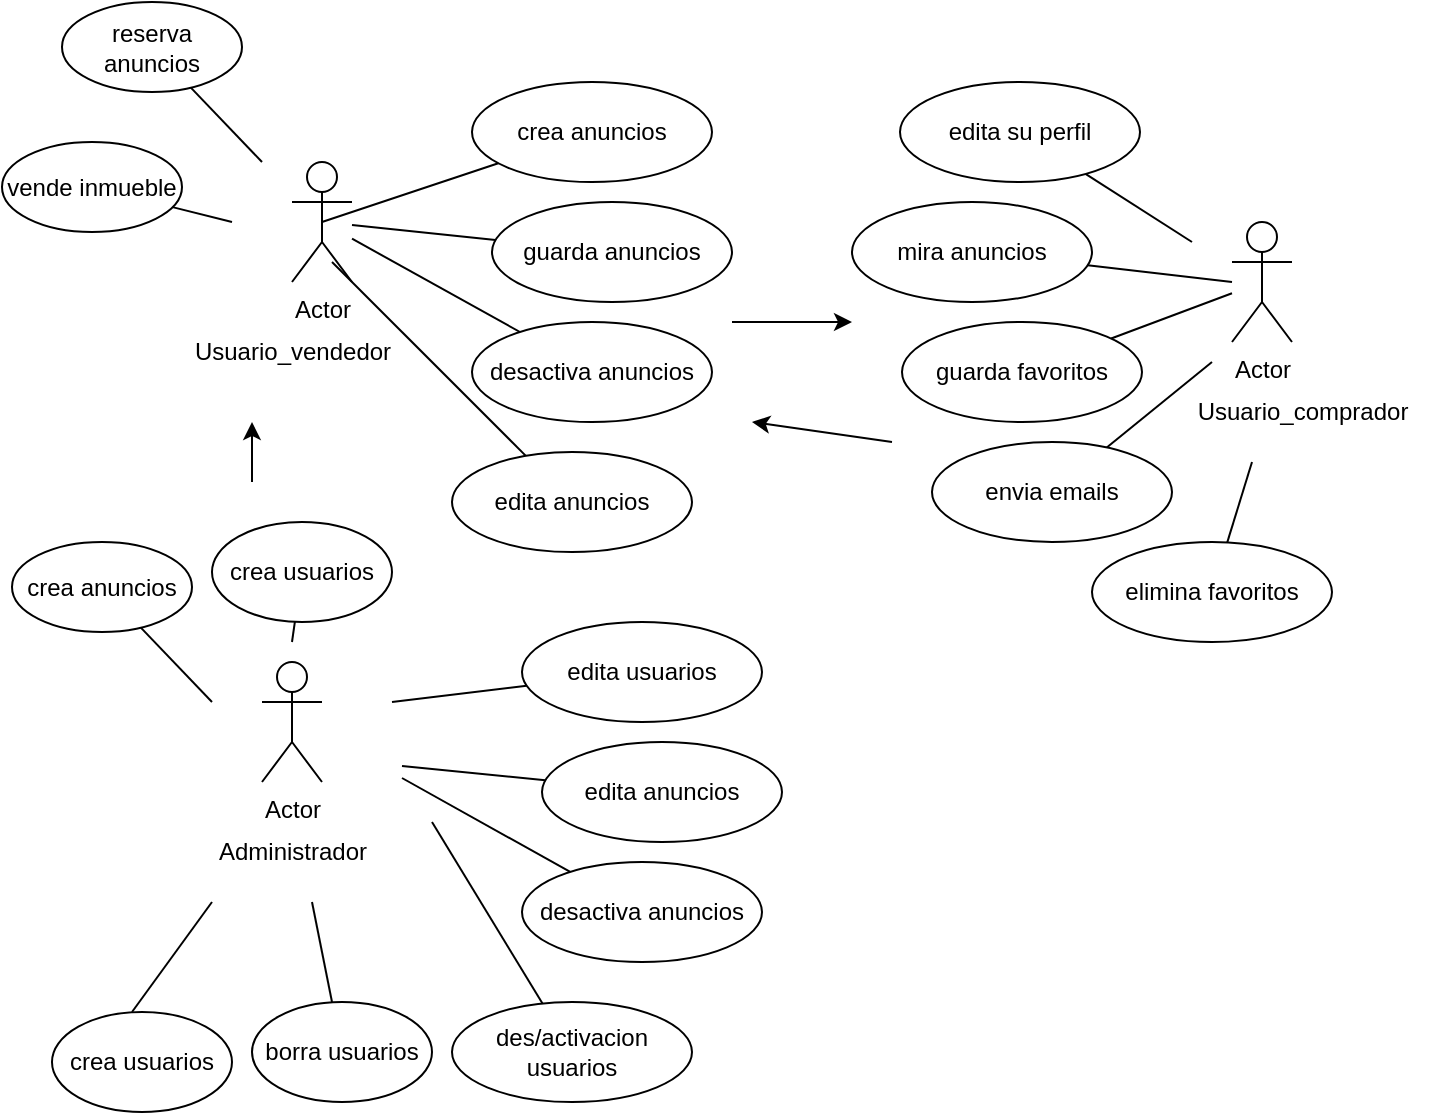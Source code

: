 <mxfile version="25.0.2">
  <diagram name="Página-1" id="gYQ1HZcJavZhrJtzkpCB">
    <mxGraphModel dx="1290" dy="621" grid="1" gridSize="10" guides="1" tooltips="1" connect="1" arrows="1" fold="1" page="1" pageScale="1" pageWidth="827" pageHeight="1169" math="0" shadow="0">
      <root>
        <mxCell id="0" />
        <mxCell id="1" parent="0" />
        <mxCell id="0VuUMqrewI8_WAnKQ9cv-1" value="Actor" style="shape=umlActor;verticalLabelPosition=bottom;verticalAlign=top;html=1;outlineConnect=0;" vertex="1" parent="1">
          <mxGeometry x="150" y="210" width="30" height="60" as="geometry" />
        </mxCell>
        <mxCell id="0VuUMqrewI8_WAnKQ9cv-2" value="" style="endArrow=none;html=1;rounded=0;exitX=0.5;exitY=0.5;exitDx=0;exitDy=0;exitPerimeter=0;" edge="1" parent="1" source="0VuUMqrewI8_WAnKQ9cv-1" target="0VuUMqrewI8_WAnKQ9cv-3">
          <mxGeometry width="50" height="50" relative="1" as="geometry">
            <mxPoint x="200" y="240" as="sourcePoint" />
            <mxPoint x="290" y="210" as="targetPoint" />
          </mxGeometry>
        </mxCell>
        <mxCell id="0VuUMqrewI8_WAnKQ9cv-3" value="crea anuncios" style="ellipse;whiteSpace=wrap;html=1;" vertex="1" parent="1">
          <mxGeometry x="240" y="170" width="120" height="50" as="geometry" />
        </mxCell>
        <mxCell id="0VuUMqrewI8_WAnKQ9cv-6" value="" style="endArrow=none;html=1;rounded=0;" edge="1" parent="1" target="0VuUMqrewI8_WAnKQ9cv-7" source="0VuUMqrewI8_WAnKQ9cv-1">
          <mxGeometry width="50" height="50" relative="1" as="geometry">
            <mxPoint x="210" y="250" as="sourcePoint" />
            <mxPoint x="300" y="220" as="targetPoint" />
          </mxGeometry>
        </mxCell>
        <mxCell id="0VuUMqrewI8_WAnKQ9cv-7" value="guarda anuncios" style="ellipse;whiteSpace=wrap;html=1;" vertex="1" parent="1">
          <mxGeometry x="250" y="230" width="120" height="50" as="geometry" />
        </mxCell>
        <mxCell id="0VuUMqrewI8_WAnKQ9cv-8" value="" style="endArrow=none;html=1;rounded=0;" edge="1" parent="1" target="0VuUMqrewI8_WAnKQ9cv-9" source="0VuUMqrewI8_WAnKQ9cv-1">
          <mxGeometry width="50" height="50" relative="1" as="geometry">
            <mxPoint x="214" y="350" as="sourcePoint" />
            <mxPoint x="304" y="320" as="targetPoint" />
          </mxGeometry>
        </mxCell>
        <mxCell id="0VuUMqrewI8_WAnKQ9cv-9" value="desactiva anuncios" style="ellipse;whiteSpace=wrap;html=1;" vertex="1" parent="1">
          <mxGeometry x="240" y="290" width="120" height="50" as="geometry" />
        </mxCell>
        <mxCell id="0VuUMqrewI8_WAnKQ9cv-10" value="" style="endArrow=none;html=1;rounded=0;" edge="1" parent="1" target="0VuUMqrewI8_WAnKQ9cv-11">
          <mxGeometry width="50" height="50" relative="1" as="geometry">
            <mxPoint x="170" y="260" as="sourcePoint" />
            <mxPoint x="270" y="365" as="targetPoint" />
          </mxGeometry>
        </mxCell>
        <mxCell id="0VuUMqrewI8_WAnKQ9cv-11" value="edita anuncios" style="ellipse;whiteSpace=wrap;html=1;" vertex="1" parent="1">
          <mxGeometry x="230" y="355" width="120" height="50" as="geometry" />
        </mxCell>
        <mxCell id="0VuUMqrewI8_WAnKQ9cv-12" value="Usuario_vendedor" style="text;html=1;align=center;verticalAlign=middle;resizable=0;points=[];autosize=1;strokeColor=none;fillColor=none;" vertex="1" parent="1">
          <mxGeometry x="90" y="290" width="120" height="30" as="geometry" />
        </mxCell>
        <mxCell id="0VuUMqrewI8_WAnKQ9cv-13" value="Actor" style="shape=umlActor;verticalLabelPosition=bottom;verticalAlign=top;html=1;outlineConnect=0;" vertex="1" parent="1">
          <mxGeometry x="620" y="240" width="30" height="60" as="geometry" />
        </mxCell>
        <mxCell id="0VuUMqrewI8_WAnKQ9cv-14" value="" style="endArrow=none;html=1;rounded=0;" edge="1" parent="1" target="0VuUMqrewI8_WAnKQ9cv-15">
          <mxGeometry width="50" height="50" relative="1" as="geometry">
            <mxPoint x="620" y="270" as="sourcePoint" />
            <mxPoint x="470" y="240" as="targetPoint" />
          </mxGeometry>
        </mxCell>
        <mxCell id="0VuUMqrewI8_WAnKQ9cv-15" value="mira anuncios" style="ellipse;whiteSpace=wrap;html=1;" vertex="1" parent="1">
          <mxGeometry x="430" y="230" width="120" height="50" as="geometry" />
        </mxCell>
        <mxCell id="0VuUMqrewI8_WAnKQ9cv-16" value="" style="endArrow=none;html=1;rounded=0;" edge="1" parent="1" target="0VuUMqrewI8_WAnKQ9cv-17" source="0VuUMqrewI8_WAnKQ9cv-13">
          <mxGeometry width="50" height="50" relative="1" as="geometry">
            <mxPoint x="405" y="330" as="sourcePoint" />
            <mxPoint x="495" y="300" as="targetPoint" />
          </mxGeometry>
        </mxCell>
        <mxCell id="0VuUMqrewI8_WAnKQ9cv-17" value="guarda favoritos" style="ellipse;whiteSpace=wrap;html=1;" vertex="1" parent="1">
          <mxGeometry x="455" y="290" width="120" height="50" as="geometry" />
        </mxCell>
        <mxCell id="0VuUMqrewI8_WAnKQ9cv-18" value="" style="endArrow=none;html=1;rounded=0;" edge="1" parent="1" target="0VuUMqrewI8_WAnKQ9cv-19">
          <mxGeometry width="50" height="50" relative="1" as="geometry">
            <mxPoint x="610" y="310" as="sourcePoint" />
            <mxPoint x="530" y="400" as="targetPoint" />
          </mxGeometry>
        </mxCell>
        <mxCell id="0VuUMqrewI8_WAnKQ9cv-19" value="envia emails" style="ellipse;whiteSpace=wrap;html=1;" vertex="1" parent="1">
          <mxGeometry x="470" y="350" width="120" height="50" as="geometry" />
        </mxCell>
        <mxCell id="0VuUMqrewI8_WAnKQ9cv-20" value="" style="endArrow=none;html=1;rounded=0;" edge="1" parent="1" target="0VuUMqrewI8_WAnKQ9cv-21">
          <mxGeometry width="50" height="50" relative="1" as="geometry">
            <mxPoint x="630" y="360" as="sourcePoint" />
            <mxPoint x="590" y="410" as="targetPoint" />
          </mxGeometry>
        </mxCell>
        <mxCell id="0VuUMqrewI8_WAnKQ9cv-21" value="elimina favoritos" style="ellipse;whiteSpace=wrap;html=1;" vertex="1" parent="1">
          <mxGeometry x="550" y="400" width="120" height="50" as="geometry" />
        </mxCell>
        <mxCell id="0VuUMqrewI8_WAnKQ9cv-22" value="" style="endArrow=none;html=1;rounded=0;" edge="1" parent="1" target="0VuUMqrewI8_WAnKQ9cv-23">
          <mxGeometry width="50" height="50" relative="1" as="geometry">
            <mxPoint x="600" y="250" as="sourcePoint" />
            <mxPoint x="750" y="230" as="targetPoint" />
          </mxGeometry>
        </mxCell>
        <mxCell id="0VuUMqrewI8_WAnKQ9cv-23" value="edita su perfil" style="ellipse;whiteSpace=wrap;html=1;" vertex="1" parent="1">
          <mxGeometry x="454" y="170" width="120" height="50" as="geometry" />
        </mxCell>
        <mxCell id="0VuUMqrewI8_WAnKQ9cv-24" value="Usuario_comprador" style="text;html=1;align=center;verticalAlign=middle;resizable=0;points=[];autosize=1;strokeColor=none;fillColor=none;" vertex="1" parent="1">
          <mxGeometry x="590" y="320" width="130" height="30" as="geometry" />
        </mxCell>
        <mxCell id="0VuUMqrewI8_WAnKQ9cv-25" value="Actor" style="shape=umlActor;verticalLabelPosition=bottom;verticalAlign=top;html=1;outlineConnect=0;" vertex="1" parent="1">
          <mxGeometry x="135" y="460" width="30" height="60" as="geometry" />
        </mxCell>
        <mxCell id="0VuUMqrewI8_WAnKQ9cv-26" value="Administrador" style="text;html=1;align=center;verticalAlign=middle;resizable=0;points=[];autosize=1;strokeColor=none;fillColor=none;" vertex="1" parent="1">
          <mxGeometry x="100" y="540" width="100" height="30" as="geometry" />
        </mxCell>
        <mxCell id="0VuUMqrewI8_WAnKQ9cv-27" value="edita usuarios" style="ellipse;whiteSpace=wrap;html=1;" vertex="1" parent="1">
          <mxGeometry x="265" y="440" width="120" height="50" as="geometry" />
        </mxCell>
        <mxCell id="0VuUMqrewI8_WAnKQ9cv-28" value="" style="endArrow=none;html=1;rounded=0;" edge="1" parent="1" target="0VuUMqrewI8_WAnKQ9cv-29">
          <mxGeometry width="50" height="50" relative="1" as="geometry">
            <mxPoint x="205" y="512" as="sourcePoint" />
            <mxPoint x="325" y="490" as="targetPoint" />
          </mxGeometry>
        </mxCell>
        <mxCell id="0VuUMqrewI8_WAnKQ9cv-29" value="edita anuncios" style="ellipse;whiteSpace=wrap;html=1;" vertex="1" parent="1">
          <mxGeometry x="275" y="500" width="120" height="50" as="geometry" />
        </mxCell>
        <mxCell id="0VuUMqrewI8_WAnKQ9cv-30" value="" style="endArrow=none;html=1;rounded=0;" edge="1" parent="1" target="0VuUMqrewI8_WAnKQ9cv-31">
          <mxGeometry width="50" height="50" relative="1" as="geometry">
            <mxPoint x="205" y="518" as="sourcePoint" />
            <mxPoint x="329" y="590" as="targetPoint" />
          </mxGeometry>
        </mxCell>
        <mxCell id="0VuUMqrewI8_WAnKQ9cv-31" value="desactiva anuncios" style="ellipse;whiteSpace=wrap;html=1;" vertex="1" parent="1">
          <mxGeometry x="265" y="560" width="120" height="50" as="geometry" />
        </mxCell>
        <mxCell id="0VuUMqrewI8_WAnKQ9cv-32" value="des/activacion usuarios" style="ellipse;whiteSpace=wrap;html=1;" vertex="1" parent="1">
          <mxGeometry x="230" y="630" width="120" height="50" as="geometry" />
        </mxCell>
        <mxCell id="0VuUMqrewI8_WAnKQ9cv-33" value="" style="endArrow=none;html=1;rounded=0;" edge="1" parent="1" target="0VuUMqrewI8_WAnKQ9cv-27">
          <mxGeometry width="50" height="50" relative="1" as="geometry">
            <mxPoint x="200" y="480" as="sourcePoint" />
            <mxPoint x="240" y="450" as="targetPoint" />
          </mxGeometry>
        </mxCell>
        <mxCell id="0VuUMqrewI8_WAnKQ9cv-34" value="" style="endArrow=none;html=1;rounded=0;" edge="1" parent="1">
          <mxGeometry width="50" height="50" relative="1" as="geometry">
            <mxPoint x="170" y="630" as="sourcePoint" />
            <mxPoint x="160" y="580" as="targetPoint" />
          </mxGeometry>
        </mxCell>
        <mxCell id="0VuUMqrewI8_WAnKQ9cv-35" value="" style="endArrow=none;html=1;rounded=0;" edge="1" parent="1" source="0VuUMqrewI8_WAnKQ9cv-32">
          <mxGeometry width="50" height="50" relative="1" as="geometry">
            <mxPoint x="250" y="640" as="sourcePoint" />
            <mxPoint x="220" y="540" as="targetPoint" />
          </mxGeometry>
        </mxCell>
        <mxCell id="0VuUMqrewI8_WAnKQ9cv-36" value="borra usuarios" style="ellipse;whiteSpace=wrap;html=1;" vertex="1" parent="1">
          <mxGeometry x="130" y="630" width="90" height="50" as="geometry" />
        </mxCell>
        <mxCell id="0VuUMqrewI8_WAnKQ9cv-37" value="" style="endArrow=none;html=1;rounded=0;" edge="1" parent="1">
          <mxGeometry width="50" height="50" relative="1" as="geometry">
            <mxPoint x="70" y="635" as="sourcePoint" />
            <mxPoint x="110" y="580" as="targetPoint" />
          </mxGeometry>
        </mxCell>
        <mxCell id="0VuUMqrewI8_WAnKQ9cv-38" value="crea usuarios" style="ellipse;whiteSpace=wrap;html=1;" vertex="1" parent="1">
          <mxGeometry x="30" y="635" width="90" height="50" as="geometry" />
        </mxCell>
        <mxCell id="0VuUMqrewI8_WAnKQ9cv-39" value="" style="endArrow=none;html=1;rounded=0;" edge="1" parent="1" target="0VuUMqrewI8_WAnKQ9cv-40">
          <mxGeometry width="50" height="50" relative="1" as="geometry">
            <mxPoint x="150" y="450" as="sourcePoint" />
            <mxPoint x="180" y="445" as="targetPoint" />
          </mxGeometry>
        </mxCell>
        <mxCell id="0VuUMqrewI8_WAnKQ9cv-40" value="crea usuarios" style="ellipse;whiteSpace=wrap;html=1;" vertex="1" parent="1">
          <mxGeometry x="110" y="390" width="90" height="50" as="geometry" />
        </mxCell>
        <mxCell id="0VuUMqrewI8_WAnKQ9cv-41" value="" style="endArrow=none;html=1;rounded=0;" edge="1" parent="1" source="0VuUMqrewI8_WAnKQ9cv-42">
          <mxGeometry width="50" height="50" relative="1" as="geometry">
            <mxPoint x="50" y="460" as="sourcePoint" />
            <mxPoint x="110" y="480" as="targetPoint" />
          </mxGeometry>
        </mxCell>
        <mxCell id="0VuUMqrewI8_WAnKQ9cv-42" value="crea anuncios" style="ellipse;whiteSpace=wrap;html=1;" vertex="1" parent="1">
          <mxGeometry x="10" y="400" width="90" height="45" as="geometry" />
        </mxCell>
        <mxCell id="0VuUMqrewI8_WAnKQ9cv-43" value="" style="endArrow=classic;html=1;rounded=0;" edge="1" parent="1">
          <mxGeometry width="50" height="50" relative="1" as="geometry">
            <mxPoint x="130" y="370" as="sourcePoint" />
            <mxPoint x="130" y="340" as="targetPoint" />
          </mxGeometry>
        </mxCell>
        <mxCell id="0VuUMqrewI8_WAnKQ9cv-44" value="" style="endArrow=classic;html=1;rounded=0;" edge="1" parent="1">
          <mxGeometry width="50" height="50" relative="1" as="geometry">
            <mxPoint x="370" y="290" as="sourcePoint" />
            <mxPoint x="430" y="290" as="targetPoint" />
          </mxGeometry>
        </mxCell>
        <mxCell id="0VuUMqrewI8_WAnKQ9cv-45" value="" style="endArrow=classic;html=1;rounded=0;" edge="1" parent="1">
          <mxGeometry width="50" height="50" relative="1" as="geometry">
            <mxPoint x="450" y="350" as="sourcePoint" />
            <mxPoint x="380" y="340" as="targetPoint" />
          </mxGeometry>
        </mxCell>
        <mxCell id="0VuUMqrewI8_WAnKQ9cv-46" value="" style="endArrow=none;html=1;rounded=0;" edge="1" parent="1" source="0VuUMqrewI8_WAnKQ9cv-47">
          <mxGeometry width="50" height="50" relative="1" as="geometry">
            <mxPoint x="75" y="190" as="sourcePoint" />
            <mxPoint x="135" y="210" as="targetPoint" />
          </mxGeometry>
        </mxCell>
        <mxCell id="0VuUMqrewI8_WAnKQ9cv-47" value="reserva anuncios" style="ellipse;whiteSpace=wrap;html=1;" vertex="1" parent="1">
          <mxGeometry x="35" y="130" width="90" height="45" as="geometry" />
        </mxCell>
        <mxCell id="0VuUMqrewI8_WAnKQ9cv-48" value="" style="endArrow=none;html=1;rounded=0;" edge="1" parent="1" source="0VuUMqrewI8_WAnKQ9cv-49">
          <mxGeometry width="50" height="50" relative="1" as="geometry">
            <mxPoint x="45" y="260" as="sourcePoint" />
            <mxPoint x="120" y="240" as="targetPoint" />
          </mxGeometry>
        </mxCell>
        <mxCell id="0VuUMqrewI8_WAnKQ9cv-49" value="vende inmueble" style="ellipse;whiteSpace=wrap;html=1;" vertex="1" parent="1">
          <mxGeometry x="5" y="200" width="90" height="45" as="geometry" />
        </mxCell>
      </root>
    </mxGraphModel>
  </diagram>
</mxfile>

